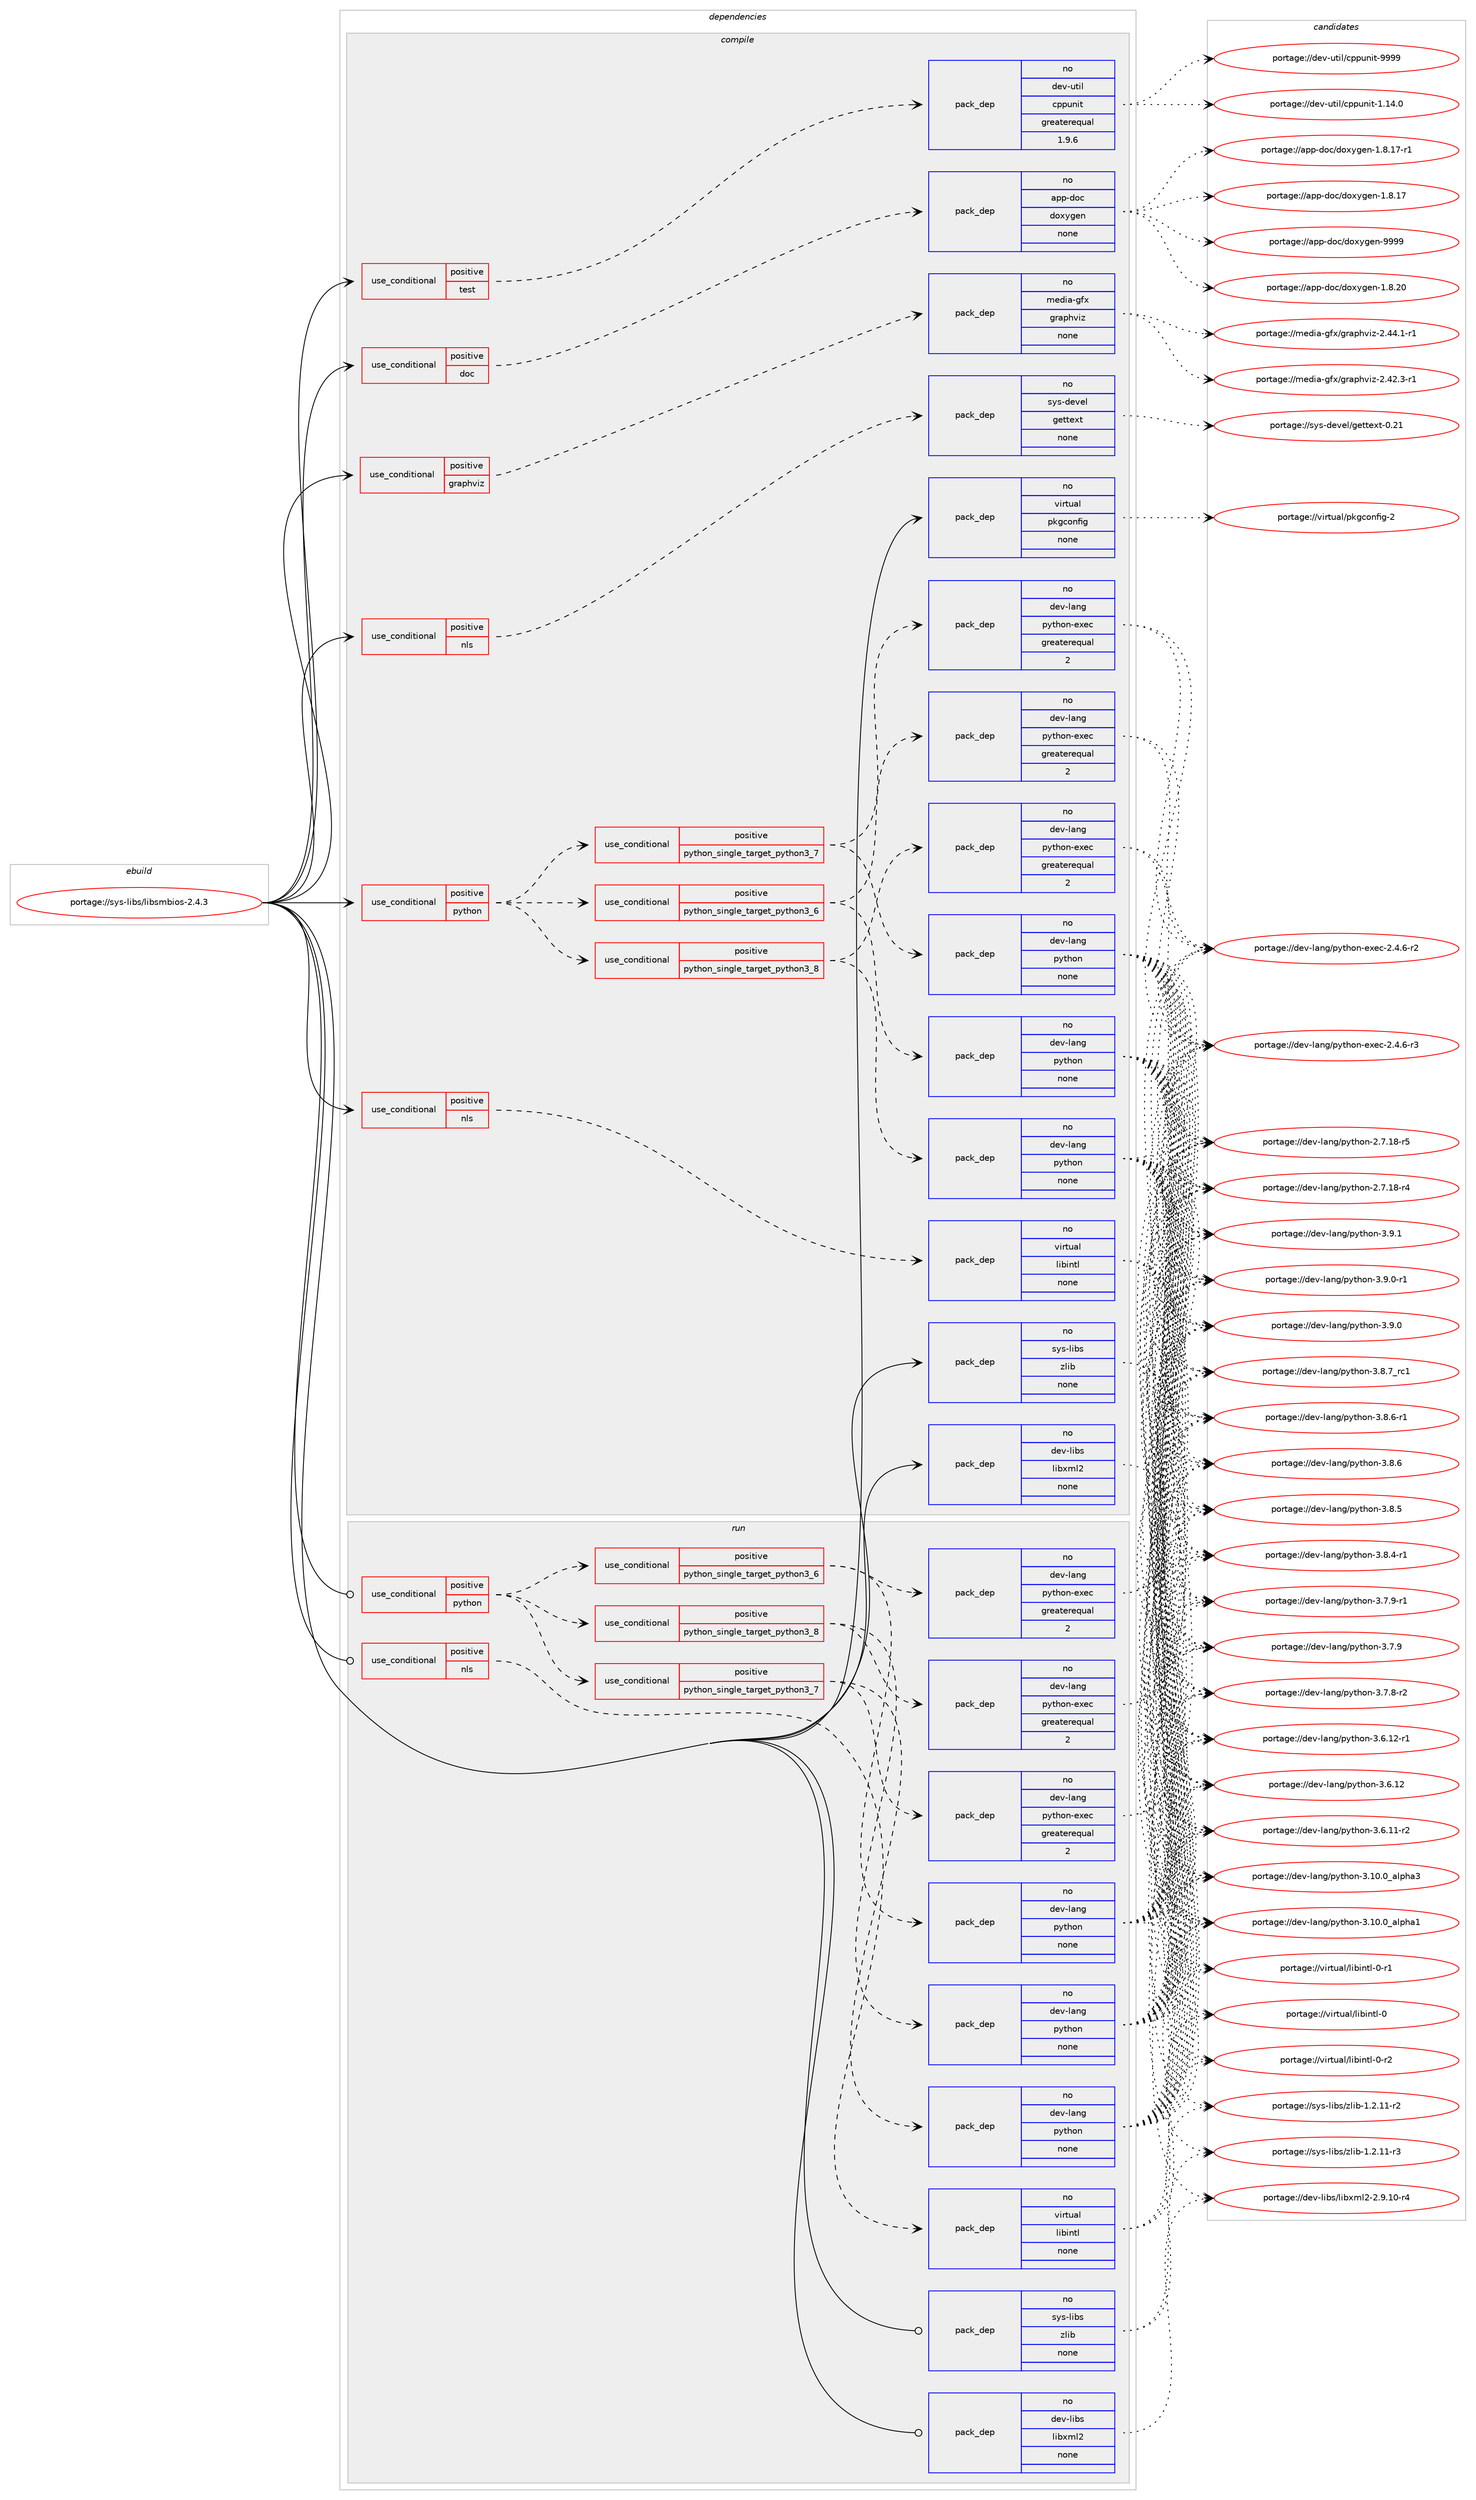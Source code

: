 digraph prolog {

# *************
# Graph options
# *************

newrank=true;
concentrate=true;
compound=true;
graph [rankdir=LR,fontname=Helvetica,fontsize=10,ranksep=1.5];#, ranksep=2.5, nodesep=0.2];
edge  [arrowhead=vee];
node  [fontname=Helvetica,fontsize=10];

# **********
# The ebuild
# **********

subgraph cluster_leftcol {
color=gray;
rank=same;
label=<<i>ebuild</i>>;
id [label="portage://sys-libs/libsmbios-2.4.3", color=red, width=4, href="../sys-libs/libsmbios-2.4.3.svg"];
}

# ****************
# The dependencies
# ****************

subgraph cluster_midcol {
color=gray;
label=<<i>dependencies</i>>;
subgraph cluster_compile {
fillcolor="#eeeeee";
style=filled;
label=<<i>compile</i>>;
subgraph cond820 {
dependency3666 [label=<<TABLE BORDER="0" CELLBORDER="1" CELLSPACING="0" CELLPADDING="4"><TR><TD ROWSPAN="3" CELLPADDING="10">use_conditional</TD></TR><TR><TD>positive</TD></TR><TR><TD>doc</TD></TR></TABLE>>, shape=none, color=red];
subgraph pack2790 {
dependency3667 [label=<<TABLE BORDER="0" CELLBORDER="1" CELLSPACING="0" CELLPADDING="4" WIDTH="220"><TR><TD ROWSPAN="6" CELLPADDING="30">pack_dep</TD></TR><TR><TD WIDTH="110">no</TD></TR><TR><TD>app-doc</TD></TR><TR><TD>doxygen</TD></TR><TR><TD>none</TD></TR><TR><TD></TD></TR></TABLE>>, shape=none, color=blue];
}
dependency3666:e -> dependency3667:w [weight=20,style="dashed",arrowhead="vee"];
}
id:e -> dependency3666:w [weight=20,style="solid",arrowhead="vee"];
subgraph cond821 {
dependency3668 [label=<<TABLE BORDER="0" CELLBORDER="1" CELLSPACING="0" CELLPADDING="4"><TR><TD ROWSPAN="3" CELLPADDING="10">use_conditional</TD></TR><TR><TD>positive</TD></TR><TR><TD>graphviz</TD></TR></TABLE>>, shape=none, color=red];
subgraph pack2791 {
dependency3669 [label=<<TABLE BORDER="0" CELLBORDER="1" CELLSPACING="0" CELLPADDING="4" WIDTH="220"><TR><TD ROWSPAN="6" CELLPADDING="30">pack_dep</TD></TR><TR><TD WIDTH="110">no</TD></TR><TR><TD>media-gfx</TD></TR><TR><TD>graphviz</TD></TR><TR><TD>none</TD></TR><TR><TD></TD></TR></TABLE>>, shape=none, color=blue];
}
dependency3668:e -> dependency3669:w [weight=20,style="dashed",arrowhead="vee"];
}
id:e -> dependency3668:w [weight=20,style="solid",arrowhead="vee"];
subgraph cond822 {
dependency3670 [label=<<TABLE BORDER="0" CELLBORDER="1" CELLSPACING="0" CELLPADDING="4"><TR><TD ROWSPAN="3" CELLPADDING="10">use_conditional</TD></TR><TR><TD>positive</TD></TR><TR><TD>nls</TD></TR></TABLE>>, shape=none, color=red];
subgraph pack2792 {
dependency3671 [label=<<TABLE BORDER="0" CELLBORDER="1" CELLSPACING="0" CELLPADDING="4" WIDTH="220"><TR><TD ROWSPAN="6" CELLPADDING="30">pack_dep</TD></TR><TR><TD WIDTH="110">no</TD></TR><TR><TD>sys-devel</TD></TR><TR><TD>gettext</TD></TR><TR><TD>none</TD></TR><TR><TD></TD></TR></TABLE>>, shape=none, color=blue];
}
dependency3670:e -> dependency3671:w [weight=20,style="dashed",arrowhead="vee"];
}
id:e -> dependency3670:w [weight=20,style="solid",arrowhead="vee"];
subgraph cond823 {
dependency3672 [label=<<TABLE BORDER="0" CELLBORDER="1" CELLSPACING="0" CELLPADDING="4"><TR><TD ROWSPAN="3" CELLPADDING="10">use_conditional</TD></TR><TR><TD>positive</TD></TR><TR><TD>nls</TD></TR></TABLE>>, shape=none, color=red];
subgraph pack2793 {
dependency3673 [label=<<TABLE BORDER="0" CELLBORDER="1" CELLSPACING="0" CELLPADDING="4" WIDTH="220"><TR><TD ROWSPAN="6" CELLPADDING="30">pack_dep</TD></TR><TR><TD WIDTH="110">no</TD></TR><TR><TD>virtual</TD></TR><TR><TD>libintl</TD></TR><TR><TD>none</TD></TR><TR><TD></TD></TR></TABLE>>, shape=none, color=blue];
}
dependency3672:e -> dependency3673:w [weight=20,style="dashed",arrowhead="vee"];
}
id:e -> dependency3672:w [weight=20,style="solid",arrowhead="vee"];
subgraph cond824 {
dependency3674 [label=<<TABLE BORDER="0" CELLBORDER="1" CELLSPACING="0" CELLPADDING="4"><TR><TD ROWSPAN="3" CELLPADDING="10">use_conditional</TD></TR><TR><TD>positive</TD></TR><TR><TD>python</TD></TR></TABLE>>, shape=none, color=red];
subgraph cond825 {
dependency3675 [label=<<TABLE BORDER="0" CELLBORDER="1" CELLSPACING="0" CELLPADDING="4"><TR><TD ROWSPAN="3" CELLPADDING="10">use_conditional</TD></TR><TR><TD>positive</TD></TR><TR><TD>python_single_target_python3_6</TD></TR></TABLE>>, shape=none, color=red];
subgraph pack2794 {
dependency3676 [label=<<TABLE BORDER="0" CELLBORDER="1" CELLSPACING="0" CELLPADDING="4" WIDTH="220"><TR><TD ROWSPAN="6" CELLPADDING="30">pack_dep</TD></TR><TR><TD WIDTH="110">no</TD></TR><TR><TD>dev-lang</TD></TR><TR><TD>python</TD></TR><TR><TD>none</TD></TR><TR><TD></TD></TR></TABLE>>, shape=none, color=blue];
}
dependency3675:e -> dependency3676:w [weight=20,style="dashed",arrowhead="vee"];
subgraph pack2795 {
dependency3677 [label=<<TABLE BORDER="0" CELLBORDER="1" CELLSPACING="0" CELLPADDING="4" WIDTH="220"><TR><TD ROWSPAN="6" CELLPADDING="30">pack_dep</TD></TR><TR><TD WIDTH="110">no</TD></TR><TR><TD>dev-lang</TD></TR><TR><TD>python-exec</TD></TR><TR><TD>greaterequal</TD></TR><TR><TD>2</TD></TR></TABLE>>, shape=none, color=blue];
}
dependency3675:e -> dependency3677:w [weight=20,style="dashed",arrowhead="vee"];
}
dependency3674:e -> dependency3675:w [weight=20,style="dashed",arrowhead="vee"];
subgraph cond826 {
dependency3678 [label=<<TABLE BORDER="0" CELLBORDER="1" CELLSPACING="0" CELLPADDING="4"><TR><TD ROWSPAN="3" CELLPADDING="10">use_conditional</TD></TR><TR><TD>positive</TD></TR><TR><TD>python_single_target_python3_7</TD></TR></TABLE>>, shape=none, color=red];
subgraph pack2796 {
dependency3679 [label=<<TABLE BORDER="0" CELLBORDER="1" CELLSPACING="0" CELLPADDING="4" WIDTH="220"><TR><TD ROWSPAN="6" CELLPADDING="30">pack_dep</TD></TR><TR><TD WIDTH="110">no</TD></TR><TR><TD>dev-lang</TD></TR><TR><TD>python</TD></TR><TR><TD>none</TD></TR><TR><TD></TD></TR></TABLE>>, shape=none, color=blue];
}
dependency3678:e -> dependency3679:w [weight=20,style="dashed",arrowhead="vee"];
subgraph pack2797 {
dependency3680 [label=<<TABLE BORDER="0" CELLBORDER="1" CELLSPACING="0" CELLPADDING="4" WIDTH="220"><TR><TD ROWSPAN="6" CELLPADDING="30">pack_dep</TD></TR><TR><TD WIDTH="110">no</TD></TR><TR><TD>dev-lang</TD></TR><TR><TD>python-exec</TD></TR><TR><TD>greaterequal</TD></TR><TR><TD>2</TD></TR></TABLE>>, shape=none, color=blue];
}
dependency3678:e -> dependency3680:w [weight=20,style="dashed",arrowhead="vee"];
}
dependency3674:e -> dependency3678:w [weight=20,style="dashed",arrowhead="vee"];
subgraph cond827 {
dependency3681 [label=<<TABLE BORDER="0" CELLBORDER="1" CELLSPACING="0" CELLPADDING="4"><TR><TD ROWSPAN="3" CELLPADDING="10">use_conditional</TD></TR><TR><TD>positive</TD></TR><TR><TD>python_single_target_python3_8</TD></TR></TABLE>>, shape=none, color=red];
subgraph pack2798 {
dependency3682 [label=<<TABLE BORDER="0" CELLBORDER="1" CELLSPACING="0" CELLPADDING="4" WIDTH="220"><TR><TD ROWSPAN="6" CELLPADDING="30">pack_dep</TD></TR><TR><TD WIDTH="110">no</TD></TR><TR><TD>dev-lang</TD></TR><TR><TD>python</TD></TR><TR><TD>none</TD></TR><TR><TD></TD></TR></TABLE>>, shape=none, color=blue];
}
dependency3681:e -> dependency3682:w [weight=20,style="dashed",arrowhead="vee"];
subgraph pack2799 {
dependency3683 [label=<<TABLE BORDER="0" CELLBORDER="1" CELLSPACING="0" CELLPADDING="4" WIDTH="220"><TR><TD ROWSPAN="6" CELLPADDING="30">pack_dep</TD></TR><TR><TD WIDTH="110">no</TD></TR><TR><TD>dev-lang</TD></TR><TR><TD>python-exec</TD></TR><TR><TD>greaterequal</TD></TR><TR><TD>2</TD></TR></TABLE>>, shape=none, color=blue];
}
dependency3681:e -> dependency3683:w [weight=20,style="dashed",arrowhead="vee"];
}
dependency3674:e -> dependency3681:w [weight=20,style="dashed",arrowhead="vee"];
}
id:e -> dependency3674:w [weight=20,style="solid",arrowhead="vee"];
subgraph cond828 {
dependency3684 [label=<<TABLE BORDER="0" CELLBORDER="1" CELLSPACING="0" CELLPADDING="4"><TR><TD ROWSPAN="3" CELLPADDING="10">use_conditional</TD></TR><TR><TD>positive</TD></TR><TR><TD>test</TD></TR></TABLE>>, shape=none, color=red];
subgraph pack2800 {
dependency3685 [label=<<TABLE BORDER="0" CELLBORDER="1" CELLSPACING="0" CELLPADDING="4" WIDTH="220"><TR><TD ROWSPAN="6" CELLPADDING="30">pack_dep</TD></TR><TR><TD WIDTH="110">no</TD></TR><TR><TD>dev-util</TD></TR><TR><TD>cppunit</TD></TR><TR><TD>greaterequal</TD></TR><TR><TD>1.9.6</TD></TR></TABLE>>, shape=none, color=blue];
}
dependency3684:e -> dependency3685:w [weight=20,style="dashed",arrowhead="vee"];
}
id:e -> dependency3684:w [weight=20,style="solid",arrowhead="vee"];
subgraph pack2801 {
dependency3686 [label=<<TABLE BORDER="0" CELLBORDER="1" CELLSPACING="0" CELLPADDING="4" WIDTH="220"><TR><TD ROWSPAN="6" CELLPADDING="30">pack_dep</TD></TR><TR><TD WIDTH="110">no</TD></TR><TR><TD>dev-libs</TD></TR><TR><TD>libxml2</TD></TR><TR><TD>none</TD></TR><TR><TD></TD></TR></TABLE>>, shape=none, color=blue];
}
id:e -> dependency3686:w [weight=20,style="solid",arrowhead="vee"];
subgraph pack2802 {
dependency3687 [label=<<TABLE BORDER="0" CELLBORDER="1" CELLSPACING="0" CELLPADDING="4" WIDTH="220"><TR><TD ROWSPAN="6" CELLPADDING="30">pack_dep</TD></TR><TR><TD WIDTH="110">no</TD></TR><TR><TD>sys-libs</TD></TR><TR><TD>zlib</TD></TR><TR><TD>none</TD></TR><TR><TD></TD></TR></TABLE>>, shape=none, color=blue];
}
id:e -> dependency3687:w [weight=20,style="solid",arrowhead="vee"];
subgraph pack2803 {
dependency3688 [label=<<TABLE BORDER="0" CELLBORDER="1" CELLSPACING="0" CELLPADDING="4" WIDTH="220"><TR><TD ROWSPAN="6" CELLPADDING="30">pack_dep</TD></TR><TR><TD WIDTH="110">no</TD></TR><TR><TD>virtual</TD></TR><TR><TD>pkgconfig</TD></TR><TR><TD>none</TD></TR><TR><TD></TD></TR></TABLE>>, shape=none, color=blue];
}
id:e -> dependency3688:w [weight=20,style="solid",arrowhead="vee"];
}
subgraph cluster_compileandrun {
fillcolor="#eeeeee";
style=filled;
label=<<i>compile and run</i>>;
}
subgraph cluster_run {
fillcolor="#eeeeee";
style=filled;
label=<<i>run</i>>;
subgraph cond829 {
dependency3689 [label=<<TABLE BORDER="0" CELLBORDER="1" CELLSPACING="0" CELLPADDING="4"><TR><TD ROWSPAN="3" CELLPADDING="10">use_conditional</TD></TR><TR><TD>positive</TD></TR><TR><TD>nls</TD></TR></TABLE>>, shape=none, color=red];
subgraph pack2804 {
dependency3690 [label=<<TABLE BORDER="0" CELLBORDER="1" CELLSPACING="0" CELLPADDING="4" WIDTH="220"><TR><TD ROWSPAN="6" CELLPADDING="30">pack_dep</TD></TR><TR><TD WIDTH="110">no</TD></TR><TR><TD>virtual</TD></TR><TR><TD>libintl</TD></TR><TR><TD>none</TD></TR><TR><TD></TD></TR></TABLE>>, shape=none, color=blue];
}
dependency3689:e -> dependency3690:w [weight=20,style="dashed",arrowhead="vee"];
}
id:e -> dependency3689:w [weight=20,style="solid",arrowhead="odot"];
subgraph cond830 {
dependency3691 [label=<<TABLE BORDER="0" CELLBORDER="1" CELLSPACING="0" CELLPADDING="4"><TR><TD ROWSPAN="3" CELLPADDING="10">use_conditional</TD></TR><TR><TD>positive</TD></TR><TR><TD>python</TD></TR></TABLE>>, shape=none, color=red];
subgraph cond831 {
dependency3692 [label=<<TABLE BORDER="0" CELLBORDER="1" CELLSPACING="0" CELLPADDING="4"><TR><TD ROWSPAN="3" CELLPADDING="10">use_conditional</TD></TR><TR><TD>positive</TD></TR><TR><TD>python_single_target_python3_6</TD></TR></TABLE>>, shape=none, color=red];
subgraph pack2805 {
dependency3693 [label=<<TABLE BORDER="0" CELLBORDER="1" CELLSPACING="0" CELLPADDING="4" WIDTH="220"><TR><TD ROWSPAN="6" CELLPADDING="30">pack_dep</TD></TR><TR><TD WIDTH="110">no</TD></TR><TR><TD>dev-lang</TD></TR><TR><TD>python</TD></TR><TR><TD>none</TD></TR><TR><TD></TD></TR></TABLE>>, shape=none, color=blue];
}
dependency3692:e -> dependency3693:w [weight=20,style="dashed",arrowhead="vee"];
subgraph pack2806 {
dependency3694 [label=<<TABLE BORDER="0" CELLBORDER="1" CELLSPACING="0" CELLPADDING="4" WIDTH="220"><TR><TD ROWSPAN="6" CELLPADDING="30">pack_dep</TD></TR><TR><TD WIDTH="110">no</TD></TR><TR><TD>dev-lang</TD></TR><TR><TD>python-exec</TD></TR><TR><TD>greaterequal</TD></TR><TR><TD>2</TD></TR></TABLE>>, shape=none, color=blue];
}
dependency3692:e -> dependency3694:w [weight=20,style="dashed",arrowhead="vee"];
}
dependency3691:e -> dependency3692:w [weight=20,style="dashed",arrowhead="vee"];
subgraph cond832 {
dependency3695 [label=<<TABLE BORDER="0" CELLBORDER="1" CELLSPACING="0" CELLPADDING="4"><TR><TD ROWSPAN="3" CELLPADDING="10">use_conditional</TD></TR><TR><TD>positive</TD></TR><TR><TD>python_single_target_python3_7</TD></TR></TABLE>>, shape=none, color=red];
subgraph pack2807 {
dependency3696 [label=<<TABLE BORDER="0" CELLBORDER="1" CELLSPACING="0" CELLPADDING="4" WIDTH="220"><TR><TD ROWSPAN="6" CELLPADDING="30">pack_dep</TD></TR><TR><TD WIDTH="110">no</TD></TR><TR><TD>dev-lang</TD></TR><TR><TD>python</TD></TR><TR><TD>none</TD></TR><TR><TD></TD></TR></TABLE>>, shape=none, color=blue];
}
dependency3695:e -> dependency3696:w [weight=20,style="dashed",arrowhead="vee"];
subgraph pack2808 {
dependency3697 [label=<<TABLE BORDER="0" CELLBORDER="1" CELLSPACING="0" CELLPADDING="4" WIDTH="220"><TR><TD ROWSPAN="6" CELLPADDING="30">pack_dep</TD></TR><TR><TD WIDTH="110">no</TD></TR><TR><TD>dev-lang</TD></TR><TR><TD>python-exec</TD></TR><TR><TD>greaterequal</TD></TR><TR><TD>2</TD></TR></TABLE>>, shape=none, color=blue];
}
dependency3695:e -> dependency3697:w [weight=20,style="dashed",arrowhead="vee"];
}
dependency3691:e -> dependency3695:w [weight=20,style="dashed",arrowhead="vee"];
subgraph cond833 {
dependency3698 [label=<<TABLE BORDER="0" CELLBORDER="1" CELLSPACING="0" CELLPADDING="4"><TR><TD ROWSPAN="3" CELLPADDING="10">use_conditional</TD></TR><TR><TD>positive</TD></TR><TR><TD>python_single_target_python3_8</TD></TR></TABLE>>, shape=none, color=red];
subgraph pack2809 {
dependency3699 [label=<<TABLE BORDER="0" CELLBORDER="1" CELLSPACING="0" CELLPADDING="4" WIDTH="220"><TR><TD ROWSPAN="6" CELLPADDING="30">pack_dep</TD></TR><TR><TD WIDTH="110">no</TD></TR><TR><TD>dev-lang</TD></TR><TR><TD>python</TD></TR><TR><TD>none</TD></TR><TR><TD></TD></TR></TABLE>>, shape=none, color=blue];
}
dependency3698:e -> dependency3699:w [weight=20,style="dashed",arrowhead="vee"];
subgraph pack2810 {
dependency3700 [label=<<TABLE BORDER="0" CELLBORDER="1" CELLSPACING="0" CELLPADDING="4" WIDTH="220"><TR><TD ROWSPAN="6" CELLPADDING="30">pack_dep</TD></TR><TR><TD WIDTH="110">no</TD></TR><TR><TD>dev-lang</TD></TR><TR><TD>python-exec</TD></TR><TR><TD>greaterequal</TD></TR><TR><TD>2</TD></TR></TABLE>>, shape=none, color=blue];
}
dependency3698:e -> dependency3700:w [weight=20,style="dashed",arrowhead="vee"];
}
dependency3691:e -> dependency3698:w [weight=20,style="dashed",arrowhead="vee"];
}
id:e -> dependency3691:w [weight=20,style="solid",arrowhead="odot"];
subgraph pack2811 {
dependency3701 [label=<<TABLE BORDER="0" CELLBORDER="1" CELLSPACING="0" CELLPADDING="4" WIDTH="220"><TR><TD ROWSPAN="6" CELLPADDING="30">pack_dep</TD></TR><TR><TD WIDTH="110">no</TD></TR><TR><TD>dev-libs</TD></TR><TR><TD>libxml2</TD></TR><TR><TD>none</TD></TR><TR><TD></TD></TR></TABLE>>, shape=none, color=blue];
}
id:e -> dependency3701:w [weight=20,style="solid",arrowhead="odot"];
subgraph pack2812 {
dependency3702 [label=<<TABLE BORDER="0" CELLBORDER="1" CELLSPACING="0" CELLPADDING="4" WIDTH="220"><TR><TD ROWSPAN="6" CELLPADDING="30">pack_dep</TD></TR><TR><TD WIDTH="110">no</TD></TR><TR><TD>sys-libs</TD></TR><TR><TD>zlib</TD></TR><TR><TD>none</TD></TR><TR><TD></TD></TR></TABLE>>, shape=none, color=blue];
}
id:e -> dependency3702:w [weight=20,style="solid",arrowhead="odot"];
}
}

# **************
# The candidates
# **************

subgraph cluster_choices {
rank=same;
color=gray;
label=<<i>candidates</i>>;

subgraph choice2790 {
color=black;
nodesep=1;
choice971121124510011199471001111201211031011104557575757 [label="portage://app-doc/doxygen-9999", color=red, width=4,href="../app-doc/doxygen-9999.svg"];
choice9711211245100111994710011112012110310111045494656465048 [label="portage://app-doc/doxygen-1.8.20", color=red, width=4,href="../app-doc/doxygen-1.8.20.svg"];
choice97112112451001119947100111120121103101110454946564649554511449 [label="portage://app-doc/doxygen-1.8.17-r1", color=red, width=4,href="../app-doc/doxygen-1.8.17-r1.svg"];
choice9711211245100111994710011112012110310111045494656464955 [label="portage://app-doc/doxygen-1.8.17", color=red, width=4,href="../app-doc/doxygen-1.8.17.svg"];
dependency3667:e -> choice971121124510011199471001111201211031011104557575757:w [style=dotted,weight="100"];
dependency3667:e -> choice9711211245100111994710011112012110310111045494656465048:w [style=dotted,weight="100"];
dependency3667:e -> choice97112112451001119947100111120121103101110454946564649554511449:w [style=dotted,weight="100"];
dependency3667:e -> choice9711211245100111994710011112012110310111045494656464955:w [style=dotted,weight="100"];
}
subgraph choice2791 {
color=black;
nodesep=1;
choice10910110010597451031021204710311497112104118105122455046525246494511449 [label="portage://media-gfx/graphviz-2.44.1-r1", color=red, width=4,href="../media-gfx/graphviz-2.44.1-r1.svg"];
choice10910110010597451031021204710311497112104118105122455046525046514511449 [label="portage://media-gfx/graphviz-2.42.3-r1", color=red, width=4,href="../media-gfx/graphviz-2.42.3-r1.svg"];
dependency3669:e -> choice10910110010597451031021204710311497112104118105122455046525246494511449:w [style=dotted,weight="100"];
dependency3669:e -> choice10910110010597451031021204710311497112104118105122455046525046514511449:w [style=dotted,weight="100"];
}
subgraph choice2792 {
color=black;
nodesep=1;
choice11512111545100101118101108471031011161161011201164548465049 [label="portage://sys-devel/gettext-0.21", color=red, width=4,href="../sys-devel/gettext-0.21.svg"];
dependency3671:e -> choice11512111545100101118101108471031011161161011201164548465049:w [style=dotted,weight="100"];
}
subgraph choice2793 {
color=black;
nodesep=1;
choice11810511411611797108471081059810511011610845484511450 [label="portage://virtual/libintl-0-r2", color=red, width=4,href="../virtual/libintl-0-r2.svg"];
choice11810511411611797108471081059810511011610845484511449 [label="portage://virtual/libintl-0-r1", color=red, width=4,href="../virtual/libintl-0-r1.svg"];
choice1181051141161179710847108105981051101161084548 [label="portage://virtual/libintl-0", color=red, width=4,href="../virtual/libintl-0.svg"];
dependency3673:e -> choice11810511411611797108471081059810511011610845484511450:w [style=dotted,weight="100"];
dependency3673:e -> choice11810511411611797108471081059810511011610845484511449:w [style=dotted,weight="100"];
dependency3673:e -> choice1181051141161179710847108105981051101161084548:w [style=dotted,weight="100"];
}
subgraph choice2794 {
color=black;
nodesep=1;
choice100101118451089711010347112121116104111110455146574649 [label="portage://dev-lang/python-3.9.1", color=red, width=4,href="../dev-lang/python-3.9.1.svg"];
choice1001011184510897110103471121211161041111104551465746484511449 [label="portage://dev-lang/python-3.9.0-r1", color=red, width=4,href="../dev-lang/python-3.9.0-r1.svg"];
choice100101118451089711010347112121116104111110455146574648 [label="portage://dev-lang/python-3.9.0", color=red, width=4,href="../dev-lang/python-3.9.0.svg"];
choice100101118451089711010347112121116104111110455146564655951149949 [label="portage://dev-lang/python-3.8.7_rc1", color=red, width=4,href="../dev-lang/python-3.8.7_rc1.svg"];
choice1001011184510897110103471121211161041111104551465646544511449 [label="portage://dev-lang/python-3.8.6-r1", color=red, width=4,href="../dev-lang/python-3.8.6-r1.svg"];
choice100101118451089711010347112121116104111110455146564654 [label="portage://dev-lang/python-3.8.6", color=red, width=4,href="../dev-lang/python-3.8.6.svg"];
choice100101118451089711010347112121116104111110455146564653 [label="portage://dev-lang/python-3.8.5", color=red, width=4,href="../dev-lang/python-3.8.5.svg"];
choice1001011184510897110103471121211161041111104551465646524511449 [label="portage://dev-lang/python-3.8.4-r1", color=red, width=4,href="../dev-lang/python-3.8.4-r1.svg"];
choice1001011184510897110103471121211161041111104551465546574511449 [label="portage://dev-lang/python-3.7.9-r1", color=red, width=4,href="../dev-lang/python-3.7.9-r1.svg"];
choice100101118451089711010347112121116104111110455146554657 [label="portage://dev-lang/python-3.7.9", color=red, width=4,href="../dev-lang/python-3.7.9.svg"];
choice1001011184510897110103471121211161041111104551465546564511450 [label="portage://dev-lang/python-3.7.8-r2", color=red, width=4,href="../dev-lang/python-3.7.8-r2.svg"];
choice100101118451089711010347112121116104111110455146544649504511449 [label="portage://dev-lang/python-3.6.12-r1", color=red, width=4,href="../dev-lang/python-3.6.12-r1.svg"];
choice10010111845108971101034711212111610411111045514654464950 [label="portage://dev-lang/python-3.6.12", color=red, width=4,href="../dev-lang/python-3.6.12.svg"];
choice100101118451089711010347112121116104111110455146544649494511450 [label="portage://dev-lang/python-3.6.11-r2", color=red, width=4,href="../dev-lang/python-3.6.11-r2.svg"];
choice1001011184510897110103471121211161041111104551464948464895971081121049751 [label="portage://dev-lang/python-3.10.0_alpha3", color=red, width=4,href="../dev-lang/python-3.10.0_alpha3.svg"];
choice1001011184510897110103471121211161041111104551464948464895971081121049749 [label="portage://dev-lang/python-3.10.0_alpha1", color=red, width=4,href="../dev-lang/python-3.10.0_alpha1.svg"];
choice100101118451089711010347112121116104111110455046554649564511453 [label="portage://dev-lang/python-2.7.18-r5", color=red, width=4,href="../dev-lang/python-2.7.18-r5.svg"];
choice100101118451089711010347112121116104111110455046554649564511452 [label="portage://dev-lang/python-2.7.18-r4", color=red, width=4,href="../dev-lang/python-2.7.18-r4.svg"];
dependency3676:e -> choice100101118451089711010347112121116104111110455146574649:w [style=dotted,weight="100"];
dependency3676:e -> choice1001011184510897110103471121211161041111104551465746484511449:w [style=dotted,weight="100"];
dependency3676:e -> choice100101118451089711010347112121116104111110455146574648:w [style=dotted,weight="100"];
dependency3676:e -> choice100101118451089711010347112121116104111110455146564655951149949:w [style=dotted,weight="100"];
dependency3676:e -> choice1001011184510897110103471121211161041111104551465646544511449:w [style=dotted,weight="100"];
dependency3676:e -> choice100101118451089711010347112121116104111110455146564654:w [style=dotted,weight="100"];
dependency3676:e -> choice100101118451089711010347112121116104111110455146564653:w [style=dotted,weight="100"];
dependency3676:e -> choice1001011184510897110103471121211161041111104551465646524511449:w [style=dotted,weight="100"];
dependency3676:e -> choice1001011184510897110103471121211161041111104551465546574511449:w [style=dotted,weight="100"];
dependency3676:e -> choice100101118451089711010347112121116104111110455146554657:w [style=dotted,weight="100"];
dependency3676:e -> choice1001011184510897110103471121211161041111104551465546564511450:w [style=dotted,weight="100"];
dependency3676:e -> choice100101118451089711010347112121116104111110455146544649504511449:w [style=dotted,weight="100"];
dependency3676:e -> choice10010111845108971101034711212111610411111045514654464950:w [style=dotted,weight="100"];
dependency3676:e -> choice100101118451089711010347112121116104111110455146544649494511450:w [style=dotted,weight="100"];
dependency3676:e -> choice1001011184510897110103471121211161041111104551464948464895971081121049751:w [style=dotted,weight="100"];
dependency3676:e -> choice1001011184510897110103471121211161041111104551464948464895971081121049749:w [style=dotted,weight="100"];
dependency3676:e -> choice100101118451089711010347112121116104111110455046554649564511453:w [style=dotted,weight="100"];
dependency3676:e -> choice100101118451089711010347112121116104111110455046554649564511452:w [style=dotted,weight="100"];
}
subgraph choice2795 {
color=black;
nodesep=1;
choice10010111845108971101034711212111610411111045101120101994550465246544511451 [label="portage://dev-lang/python-exec-2.4.6-r3", color=red, width=4,href="../dev-lang/python-exec-2.4.6-r3.svg"];
choice10010111845108971101034711212111610411111045101120101994550465246544511450 [label="portage://dev-lang/python-exec-2.4.6-r2", color=red, width=4,href="../dev-lang/python-exec-2.4.6-r2.svg"];
dependency3677:e -> choice10010111845108971101034711212111610411111045101120101994550465246544511451:w [style=dotted,weight="100"];
dependency3677:e -> choice10010111845108971101034711212111610411111045101120101994550465246544511450:w [style=dotted,weight="100"];
}
subgraph choice2796 {
color=black;
nodesep=1;
choice100101118451089711010347112121116104111110455146574649 [label="portage://dev-lang/python-3.9.1", color=red, width=4,href="../dev-lang/python-3.9.1.svg"];
choice1001011184510897110103471121211161041111104551465746484511449 [label="portage://dev-lang/python-3.9.0-r1", color=red, width=4,href="../dev-lang/python-3.9.0-r1.svg"];
choice100101118451089711010347112121116104111110455146574648 [label="portage://dev-lang/python-3.9.0", color=red, width=4,href="../dev-lang/python-3.9.0.svg"];
choice100101118451089711010347112121116104111110455146564655951149949 [label="portage://dev-lang/python-3.8.7_rc1", color=red, width=4,href="../dev-lang/python-3.8.7_rc1.svg"];
choice1001011184510897110103471121211161041111104551465646544511449 [label="portage://dev-lang/python-3.8.6-r1", color=red, width=4,href="../dev-lang/python-3.8.6-r1.svg"];
choice100101118451089711010347112121116104111110455146564654 [label="portage://dev-lang/python-3.8.6", color=red, width=4,href="../dev-lang/python-3.8.6.svg"];
choice100101118451089711010347112121116104111110455146564653 [label="portage://dev-lang/python-3.8.5", color=red, width=4,href="../dev-lang/python-3.8.5.svg"];
choice1001011184510897110103471121211161041111104551465646524511449 [label="portage://dev-lang/python-3.8.4-r1", color=red, width=4,href="../dev-lang/python-3.8.4-r1.svg"];
choice1001011184510897110103471121211161041111104551465546574511449 [label="portage://dev-lang/python-3.7.9-r1", color=red, width=4,href="../dev-lang/python-3.7.9-r1.svg"];
choice100101118451089711010347112121116104111110455146554657 [label="portage://dev-lang/python-3.7.9", color=red, width=4,href="../dev-lang/python-3.7.9.svg"];
choice1001011184510897110103471121211161041111104551465546564511450 [label="portage://dev-lang/python-3.7.8-r2", color=red, width=4,href="../dev-lang/python-3.7.8-r2.svg"];
choice100101118451089711010347112121116104111110455146544649504511449 [label="portage://dev-lang/python-3.6.12-r1", color=red, width=4,href="../dev-lang/python-3.6.12-r1.svg"];
choice10010111845108971101034711212111610411111045514654464950 [label="portage://dev-lang/python-3.6.12", color=red, width=4,href="../dev-lang/python-3.6.12.svg"];
choice100101118451089711010347112121116104111110455146544649494511450 [label="portage://dev-lang/python-3.6.11-r2", color=red, width=4,href="../dev-lang/python-3.6.11-r2.svg"];
choice1001011184510897110103471121211161041111104551464948464895971081121049751 [label="portage://dev-lang/python-3.10.0_alpha3", color=red, width=4,href="../dev-lang/python-3.10.0_alpha3.svg"];
choice1001011184510897110103471121211161041111104551464948464895971081121049749 [label="portage://dev-lang/python-3.10.0_alpha1", color=red, width=4,href="../dev-lang/python-3.10.0_alpha1.svg"];
choice100101118451089711010347112121116104111110455046554649564511453 [label="portage://dev-lang/python-2.7.18-r5", color=red, width=4,href="../dev-lang/python-2.7.18-r5.svg"];
choice100101118451089711010347112121116104111110455046554649564511452 [label="portage://dev-lang/python-2.7.18-r4", color=red, width=4,href="../dev-lang/python-2.7.18-r4.svg"];
dependency3679:e -> choice100101118451089711010347112121116104111110455146574649:w [style=dotted,weight="100"];
dependency3679:e -> choice1001011184510897110103471121211161041111104551465746484511449:w [style=dotted,weight="100"];
dependency3679:e -> choice100101118451089711010347112121116104111110455146574648:w [style=dotted,weight="100"];
dependency3679:e -> choice100101118451089711010347112121116104111110455146564655951149949:w [style=dotted,weight="100"];
dependency3679:e -> choice1001011184510897110103471121211161041111104551465646544511449:w [style=dotted,weight="100"];
dependency3679:e -> choice100101118451089711010347112121116104111110455146564654:w [style=dotted,weight="100"];
dependency3679:e -> choice100101118451089711010347112121116104111110455146564653:w [style=dotted,weight="100"];
dependency3679:e -> choice1001011184510897110103471121211161041111104551465646524511449:w [style=dotted,weight="100"];
dependency3679:e -> choice1001011184510897110103471121211161041111104551465546574511449:w [style=dotted,weight="100"];
dependency3679:e -> choice100101118451089711010347112121116104111110455146554657:w [style=dotted,weight="100"];
dependency3679:e -> choice1001011184510897110103471121211161041111104551465546564511450:w [style=dotted,weight="100"];
dependency3679:e -> choice100101118451089711010347112121116104111110455146544649504511449:w [style=dotted,weight="100"];
dependency3679:e -> choice10010111845108971101034711212111610411111045514654464950:w [style=dotted,weight="100"];
dependency3679:e -> choice100101118451089711010347112121116104111110455146544649494511450:w [style=dotted,weight="100"];
dependency3679:e -> choice1001011184510897110103471121211161041111104551464948464895971081121049751:w [style=dotted,weight="100"];
dependency3679:e -> choice1001011184510897110103471121211161041111104551464948464895971081121049749:w [style=dotted,weight="100"];
dependency3679:e -> choice100101118451089711010347112121116104111110455046554649564511453:w [style=dotted,weight="100"];
dependency3679:e -> choice100101118451089711010347112121116104111110455046554649564511452:w [style=dotted,weight="100"];
}
subgraph choice2797 {
color=black;
nodesep=1;
choice10010111845108971101034711212111610411111045101120101994550465246544511451 [label="portage://dev-lang/python-exec-2.4.6-r3", color=red, width=4,href="../dev-lang/python-exec-2.4.6-r3.svg"];
choice10010111845108971101034711212111610411111045101120101994550465246544511450 [label="portage://dev-lang/python-exec-2.4.6-r2", color=red, width=4,href="../dev-lang/python-exec-2.4.6-r2.svg"];
dependency3680:e -> choice10010111845108971101034711212111610411111045101120101994550465246544511451:w [style=dotted,weight="100"];
dependency3680:e -> choice10010111845108971101034711212111610411111045101120101994550465246544511450:w [style=dotted,weight="100"];
}
subgraph choice2798 {
color=black;
nodesep=1;
choice100101118451089711010347112121116104111110455146574649 [label="portage://dev-lang/python-3.9.1", color=red, width=4,href="../dev-lang/python-3.9.1.svg"];
choice1001011184510897110103471121211161041111104551465746484511449 [label="portage://dev-lang/python-3.9.0-r1", color=red, width=4,href="../dev-lang/python-3.9.0-r1.svg"];
choice100101118451089711010347112121116104111110455146574648 [label="portage://dev-lang/python-3.9.0", color=red, width=4,href="../dev-lang/python-3.9.0.svg"];
choice100101118451089711010347112121116104111110455146564655951149949 [label="portage://dev-lang/python-3.8.7_rc1", color=red, width=4,href="../dev-lang/python-3.8.7_rc1.svg"];
choice1001011184510897110103471121211161041111104551465646544511449 [label="portage://dev-lang/python-3.8.6-r1", color=red, width=4,href="../dev-lang/python-3.8.6-r1.svg"];
choice100101118451089711010347112121116104111110455146564654 [label="portage://dev-lang/python-3.8.6", color=red, width=4,href="../dev-lang/python-3.8.6.svg"];
choice100101118451089711010347112121116104111110455146564653 [label="portage://dev-lang/python-3.8.5", color=red, width=4,href="../dev-lang/python-3.8.5.svg"];
choice1001011184510897110103471121211161041111104551465646524511449 [label="portage://dev-lang/python-3.8.4-r1", color=red, width=4,href="../dev-lang/python-3.8.4-r1.svg"];
choice1001011184510897110103471121211161041111104551465546574511449 [label="portage://dev-lang/python-3.7.9-r1", color=red, width=4,href="../dev-lang/python-3.7.9-r1.svg"];
choice100101118451089711010347112121116104111110455146554657 [label="portage://dev-lang/python-3.7.9", color=red, width=4,href="../dev-lang/python-3.7.9.svg"];
choice1001011184510897110103471121211161041111104551465546564511450 [label="portage://dev-lang/python-3.7.8-r2", color=red, width=4,href="../dev-lang/python-3.7.8-r2.svg"];
choice100101118451089711010347112121116104111110455146544649504511449 [label="portage://dev-lang/python-3.6.12-r1", color=red, width=4,href="../dev-lang/python-3.6.12-r1.svg"];
choice10010111845108971101034711212111610411111045514654464950 [label="portage://dev-lang/python-3.6.12", color=red, width=4,href="../dev-lang/python-3.6.12.svg"];
choice100101118451089711010347112121116104111110455146544649494511450 [label="portage://dev-lang/python-3.6.11-r2", color=red, width=4,href="../dev-lang/python-3.6.11-r2.svg"];
choice1001011184510897110103471121211161041111104551464948464895971081121049751 [label="portage://dev-lang/python-3.10.0_alpha3", color=red, width=4,href="../dev-lang/python-3.10.0_alpha3.svg"];
choice1001011184510897110103471121211161041111104551464948464895971081121049749 [label="portage://dev-lang/python-3.10.0_alpha1", color=red, width=4,href="../dev-lang/python-3.10.0_alpha1.svg"];
choice100101118451089711010347112121116104111110455046554649564511453 [label="portage://dev-lang/python-2.7.18-r5", color=red, width=4,href="../dev-lang/python-2.7.18-r5.svg"];
choice100101118451089711010347112121116104111110455046554649564511452 [label="portage://dev-lang/python-2.7.18-r4", color=red, width=4,href="../dev-lang/python-2.7.18-r4.svg"];
dependency3682:e -> choice100101118451089711010347112121116104111110455146574649:w [style=dotted,weight="100"];
dependency3682:e -> choice1001011184510897110103471121211161041111104551465746484511449:w [style=dotted,weight="100"];
dependency3682:e -> choice100101118451089711010347112121116104111110455146574648:w [style=dotted,weight="100"];
dependency3682:e -> choice100101118451089711010347112121116104111110455146564655951149949:w [style=dotted,weight="100"];
dependency3682:e -> choice1001011184510897110103471121211161041111104551465646544511449:w [style=dotted,weight="100"];
dependency3682:e -> choice100101118451089711010347112121116104111110455146564654:w [style=dotted,weight="100"];
dependency3682:e -> choice100101118451089711010347112121116104111110455146564653:w [style=dotted,weight="100"];
dependency3682:e -> choice1001011184510897110103471121211161041111104551465646524511449:w [style=dotted,weight="100"];
dependency3682:e -> choice1001011184510897110103471121211161041111104551465546574511449:w [style=dotted,weight="100"];
dependency3682:e -> choice100101118451089711010347112121116104111110455146554657:w [style=dotted,weight="100"];
dependency3682:e -> choice1001011184510897110103471121211161041111104551465546564511450:w [style=dotted,weight="100"];
dependency3682:e -> choice100101118451089711010347112121116104111110455146544649504511449:w [style=dotted,weight="100"];
dependency3682:e -> choice10010111845108971101034711212111610411111045514654464950:w [style=dotted,weight="100"];
dependency3682:e -> choice100101118451089711010347112121116104111110455146544649494511450:w [style=dotted,weight="100"];
dependency3682:e -> choice1001011184510897110103471121211161041111104551464948464895971081121049751:w [style=dotted,weight="100"];
dependency3682:e -> choice1001011184510897110103471121211161041111104551464948464895971081121049749:w [style=dotted,weight="100"];
dependency3682:e -> choice100101118451089711010347112121116104111110455046554649564511453:w [style=dotted,weight="100"];
dependency3682:e -> choice100101118451089711010347112121116104111110455046554649564511452:w [style=dotted,weight="100"];
}
subgraph choice2799 {
color=black;
nodesep=1;
choice10010111845108971101034711212111610411111045101120101994550465246544511451 [label="portage://dev-lang/python-exec-2.4.6-r3", color=red, width=4,href="../dev-lang/python-exec-2.4.6-r3.svg"];
choice10010111845108971101034711212111610411111045101120101994550465246544511450 [label="portage://dev-lang/python-exec-2.4.6-r2", color=red, width=4,href="../dev-lang/python-exec-2.4.6-r2.svg"];
dependency3683:e -> choice10010111845108971101034711212111610411111045101120101994550465246544511451:w [style=dotted,weight="100"];
dependency3683:e -> choice10010111845108971101034711212111610411111045101120101994550465246544511450:w [style=dotted,weight="100"];
}
subgraph choice2800 {
color=black;
nodesep=1;
choice1001011184511711610510847991121121171101051164557575757 [label="portage://dev-util/cppunit-9999", color=red, width=4,href="../dev-util/cppunit-9999.svg"];
choice10010111845117116105108479911211211711010511645494649524648 [label="portage://dev-util/cppunit-1.14.0", color=red, width=4,href="../dev-util/cppunit-1.14.0.svg"];
dependency3685:e -> choice1001011184511711610510847991121121171101051164557575757:w [style=dotted,weight="100"];
dependency3685:e -> choice10010111845117116105108479911211211711010511645494649524648:w [style=dotted,weight="100"];
}
subgraph choice2801 {
color=black;
nodesep=1;
choice1001011184510810598115471081059812010910850455046574649484511452 [label="portage://dev-libs/libxml2-2.9.10-r4", color=red, width=4,href="../dev-libs/libxml2-2.9.10-r4.svg"];
dependency3686:e -> choice1001011184510810598115471081059812010910850455046574649484511452:w [style=dotted,weight="100"];
}
subgraph choice2802 {
color=black;
nodesep=1;
choice11512111545108105981154712210810598454946504649494511451 [label="portage://sys-libs/zlib-1.2.11-r3", color=red, width=4,href="../sys-libs/zlib-1.2.11-r3.svg"];
choice11512111545108105981154712210810598454946504649494511450 [label="portage://sys-libs/zlib-1.2.11-r2", color=red, width=4,href="../sys-libs/zlib-1.2.11-r2.svg"];
dependency3687:e -> choice11512111545108105981154712210810598454946504649494511451:w [style=dotted,weight="100"];
dependency3687:e -> choice11512111545108105981154712210810598454946504649494511450:w [style=dotted,weight="100"];
}
subgraph choice2803 {
color=black;
nodesep=1;
choice1181051141161179710847112107103991111101021051034550 [label="portage://virtual/pkgconfig-2", color=red, width=4,href="../virtual/pkgconfig-2.svg"];
dependency3688:e -> choice1181051141161179710847112107103991111101021051034550:w [style=dotted,weight="100"];
}
subgraph choice2804 {
color=black;
nodesep=1;
choice11810511411611797108471081059810511011610845484511450 [label="portage://virtual/libintl-0-r2", color=red, width=4,href="../virtual/libintl-0-r2.svg"];
choice11810511411611797108471081059810511011610845484511449 [label="portage://virtual/libintl-0-r1", color=red, width=4,href="../virtual/libintl-0-r1.svg"];
choice1181051141161179710847108105981051101161084548 [label="portage://virtual/libintl-0", color=red, width=4,href="../virtual/libintl-0.svg"];
dependency3690:e -> choice11810511411611797108471081059810511011610845484511450:w [style=dotted,weight="100"];
dependency3690:e -> choice11810511411611797108471081059810511011610845484511449:w [style=dotted,weight="100"];
dependency3690:e -> choice1181051141161179710847108105981051101161084548:w [style=dotted,weight="100"];
}
subgraph choice2805 {
color=black;
nodesep=1;
choice100101118451089711010347112121116104111110455146574649 [label="portage://dev-lang/python-3.9.1", color=red, width=4,href="../dev-lang/python-3.9.1.svg"];
choice1001011184510897110103471121211161041111104551465746484511449 [label="portage://dev-lang/python-3.9.0-r1", color=red, width=4,href="../dev-lang/python-3.9.0-r1.svg"];
choice100101118451089711010347112121116104111110455146574648 [label="portage://dev-lang/python-3.9.0", color=red, width=4,href="../dev-lang/python-3.9.0.svg"];
choice100101118451089711010347112121116104111110455146564655951149949 [label="portage://dev-lang/python-3.8.7_rc1", color=red, width=4,href="../dev-lang/python-3.8.7_rc1.svg"];
choice1001011184510897110103471121211161041111104551465646544511449 [label="portage://dev-lang/python-3.8.6-r1", color=red, width=4,href="../dev-lang/python-3.8.6-r1.svg"];
choice100101118451089711010347112121116104111110455146564654 [label="portage://dev-lang/python-3.8.6", color=red, width=4,href="../dev-lang/python-3.8.6.svg"];
choice100101118451089711010347112121116104111110455146564653 [label="portage://dev-lang/python-3.8.5", color=red, width=4,href="../dev-lang/python-3.8.5.svg"];
choice1001011184510897110103471121211161041111104551465646524511449 [label="portage://dev-lang/python-3.8.4-r1", color=red, width=4,href="../dev-lang/python-3.8.4-r1.svg"];
choice1001011184510897110103471121211161041111104551465546574511449 [label="portage://dev-lang/python-3.7.9-r1", color=red, width=4,href="../dev-lang/python-3.7.9-r1.svg"];
choice100101118451089711010347112121116104111110455146554657 [label="portage://dev-lang/python-3.7.9", color=red, width=4,href="../dev-lang/python-3.7.9.svg"];
choice1001011184510897110103471121211161041111104551465546564511450 [label="portage://dev-lang/python-3.7.8-r2", color=red, width=4,href="../dev-lang/python-3.7.8-r2.svg"];
choice100101118451089711010347112121116104111110455146544649504511449 [label="portage://dev-lang/python-3.6.12-r1", color=red, width=4,href="../dev-lang/python-3.6.12-r1.svg"];
choice10010111845108971101034711212111610411111045514654464950 [label="portage://dev-lang/python-3.6.12", color=red, width=4,href="../dev-lang/python-3.6.12.svg"];
choice100101118451089711010347112121116104111110455146544649494511450 [label="portage://dev-lang/python-3.6.11-r2", color=red, width=4,href="../dev-lang/python-3.6.11-r2.svg"];
choice1001011184510897110103471121211161041111104551464948464895971081121049751 [label="portage://dev-lang/python-3.10.0_alpha3", color=red, width=4,href="../dev-lang/python-3.10.0_alpha3.svg"];
choice1001011184510897110103471121211161041111104551464948464895971081121049749 [label="portage://dev-lang/python-3.10.0_alpha1", color=red, width=4,href="../dev-lang/python-3.10.0_alpha1.svg"];
choice100101118451089711010347112121116104111110455046554649564511453 [label="portage://dev-lang/python-2.7.18-r5", color=red, width=4,href="../dev-lang/python-2.7.18-r5.svg"];
choice100101118451089711010347112121116104111110455046554649564511452 [label="portage://dev-lang/python-2.7.18-r4", color=red, width=4,href="../dev-lang/python-2.7.18-r4.svg"];
dependency3693:e -> choice100101118451089711010347112121116104111110455146574649:w [style=dotted,weight="100"];
dependency3693:e -> choice1001011184510897110103471121211161041111104551465746484511449:w [style=dotted,weight="100"];
dependency3693:e -> choice100101118451089711010347112121116104111110455146574648:w [style=dotted,weight="100"];
dependency3693:e -> choice100101118451089711010347112121116104111110455146564655951149949:w [style=dotted,weight="100"];
dependency3693:e -> choice1001011184510897110103471121211161041111104551465646544511449:w [style=dotted,weight="100"];
dependency3693:e -> choice100101118451089711010347112121116104111110455146564654:w [style=dotted,weight="100"];
dependency3693:e -> choice100101118451089711010347112121116104111110455146564653:w [style=dotted,weight="100"];
dependency3693:e -> choice1001011184510897110103471121211161041111104551465646524511449:w [style=dotted,weight="100"];
dependency3693:e -> choice1001011184510897110103471121211161041111104551465546574511449:w [style=dotted,weight="100"];
dependency3693:e -> choice100101118451089711010347112121116104111110455146554657:w [style=dotted,weight="100"];
dependency3693:e -> choice1001011184510897110103471121211161041111104551465546564511450:w [style=dotted,weight="100"];
dependency3693:e -> choice100101118451089711010347112121116104111110455146544649504511449:w [style=dotted,weight="100"];
dependency3693:e -> choice10010111845108971101034711212111610411111045514654464950:w [style=dotted,weight="100"];
dependency3693:e -> choice100101118451089711010347112121116104111110455146544649494511450:w [style=dotted,weight="100"];
dependency3693:e -> choice1001011184510897110103471121211161041111104551464948464895971081121049751:w [style=dotted,weight="100"];
dependency3693:e -> choice1001011184510897110103471121211161041111104551464948464895971081121049749:w [style=dotted,weight="100"];
dependency3693:e -> choice100101118451089711010347112121116104111110455046554649564511453:w [style=dotted,weight="100"];
dependency3693:e -> choice100101118451089711010347112121116104111110455046554649564511452:w [style=dotted,weight="100"];
}
subgraph choice2806 {
color=black;
nodesep=1;
choice10010111845108971101034711212111610411111045101120101994550465246544511451 [label="portage://dev-lang/python-exec-2.4.6-r3", color=red, width=4,href="../dev-lang/python-exec-2.4.6-r3.svg"];
choice10010111845108971101034711212111610411111045101120101994550465246544511450 [label="portage://dev-lang/python-exec-2.4.6-r2", color=red, width=4,href="../dev-lang/python-exec-2.4.6-r2.svg"];
dependency3694:e -> choice10010111845108971101034711212111610411111045101120101994550465246544511451:w [style=dotted,weight="100"];
dependency3694:e -> choice10010111845108971101034711212111610411111045101120101994550465246544511450:w [style=dotted,weight="100"];
}
subgraph choice2807 {
color=black;
nodesep=1;
choice100101118451089711010347112121116104111110455146574649 [label="portage://dev-lang/python-3.9.1", color=red, width=4,href="../dev-lang/python-3.9.1.svg"];
choice1001011184510897110103471121211161041111104551465746484511449 [label="portage://dev-lang/python-3.9.0-r1", color=red, width=4,href="../dev-lang/python-3.9.0-r1.svg"];
choice100101118451089711010347112121116104111110455146574648 [label="portage://dev-lang/python-3.9.0", color=red, width=4,href="../dev-lang/python-3.9.0.svg"];
choice100101118451089711010347112121116104111110455146564655951149949 [label="portage://dev-lang/python-3.8.7_rc1", color=red, width=4,href="../dev-lang/python-3.8.7_rc1.svg"];
choice1001011184510897110103471121211161041111104551465646544511449 [label="portage://dev-lang/python-3.8.6-r1", color=red, width=4,href="../dev-lang/python-3.8.6-r1.svg"];
choice100101118451089711010347112121116104111110455146564654 [label="portage://dev-lang/python-3.8.6", color=red, width=4,href="../dev-lang/python-3.8.6.svg"];
choice100101118451089711010347112121116104111110455146564653 [label="portage://dev-lang/python-3.8.5", color=red, width=4,href="../dev-lang/python-3.8.5.svg"];
choice1001011184510897110103471121211161041111104551465646524511449 [label="portage://dev-lang/python-3.8.4-r1", color=red, width=4,href="../dev-lang/python-3.8.4-r1.svg"];
choice1001011184510897110103471121211161041111104551465546574511449 [label="portage://dev-lang/python-3.7.9-r1", color=red, width=4,href="../dev-lang/python-3.7.9-r1.svg"];
choice100101118451089711010347112121116104111110455146554657 [label="portage://dev-lang/python-3.7.9", color=red, width=4,href="../dev-lang/python-3.7.9.svg"];
choice1001011184510897110103471121211161041111104551465546564511450 [label="portage://dev-lang/python-3.7.8-r2", color=red, width=4,href="../dev-lang/python-3.7.8-r2.svg"];
choice100101118451089711010347112121116104111110455146544649504511449 [label="portage://dev-lang/python-3.6.12-r1", color=red, width=4,href="../dev-lang/python-3.6.12-r1.svg"];
choice10010111845108971101034711212111610411111045514654464950 [label="portage://dev-lang/python-3.6.12", color=red, width=4,href="../dev-lang/python-3.6.12.svg"];
choice100101118451089711010347112121116104111110455146544649494511450 [label="portage://dev-lang/python-3.6.11-r2", color=red, width=4,href="../dev-lang/python-3.6.11-r2.svg"];
choice1001011184510897110103471121211161041111104551464948464895971081121049751 [label="portage://dev-lang/python-3.10.0_alpha3", color=red, width=4,href="../dev-lang/python-3.10.0_alpha3.svg"];
choice1001011184510897110103471121211161041111104551464948464895971081121049749 [label="portage://dev-lang/python-3.10.0_alpha1", color=red, width=4,href="../dev-lang/python-3.10.0_alpha1.svg"];
choice100101118451089711010347112121116104111110455046554649564511453 [label="portage://dev-lang/python-2.7.18-r5", color=red, width=4,href="../dev-lang/python-2.7.18-r5.svg"];
choice100101118451089711010347112121116104111110455046554649564511452 [label="portage://dev-lang/python-2.7.18-r4", color=red, width=4,href="../dev-lang/python-2.7.18-r4.svg"];
dependency3696:e -> choice100101118451089711010347112121116104111110455146574649:w [style=dotted,weight="100"];
dependency3696:e -> choice1001011184510897110103471121211161041111104551465746484511449:w [style=dotted,weight="100"];
dependency3696:e -> choice100101118451089711010347112121116104111110455146574648:w [style=dotted,weight="100"];
dependency3696:e -> choice100101118451089711010347112121116104111110455146564655951149949:w [style=dotted,weight="100"];
dependency3696:e -> choice1001011184510897110103471121211161041111104551465646544511449:w [style=dotted,weight="100"];
dependency3696:e -> choice100101118451089711010347112121116104111110455146564654:w [style=dotted,weight="100"];
dependency3696:e -> choice100101118451089711010347112121116104111110455146564653:w [style=dotted,weight="100"];
dependency3696:e -> choice1001011184510897110103471121211161041111104551465646524511449:w [style=dotted,weight="100"];
dependency3696:e -> choice1001011184510897110103471121211161041111104551465546574511449:w [style=dotted,weight="100"];
dependency3696:e -> choice100101118451089711010347112121116104111110455146554657:w [style=dotted,weight="100"];
dependency3696:e -> choice1001011184510897110103471121211161041111104551465546564511450:w [style=dotted,weight="100"];
dependency3696:e -> choice100101118451089711010347112121116104111110455146544649504511449:w [style=dotted,weight="100"];
dependency3696:e -> choice10010111845108971101034711212111610411111045514654464950:w [style=dotted,weight="100"];
dependency3696:e -> choice100101118451089711010347112121116104111110455146544649494511450:w [style=dotted,weight="100"];
dependency3696:e -> choice1001011184510897110103471121211161041111104551464948464895971081121049751:w [style=dotted,weight="100"];
dependency3696:e -> choice1001011184510897110103471121211161041111104551464948464895971081121049749:w [style=dotted,weight="100"];
dependency3696:e -> choice100101118451089711010347112121116104111110455046554649564511453:w [style=dotted,weight="100"];
dependency3696:e -> choice100101118451089711010347112121116104111110455046554649564511452:w [style=dotted,weight="100"];
}
subgraph choice2808 {
color=black;
nodesep=1;
choice10010111845108971101034711212111610411111045101120101994550465246544511451 [label="portage://dev-lang/python-exec-2.4.6-r3", color=red, width=4,href="../dev-lang/python-exec-2.4.6-r3.svg"];
choice10010111845108971101034711212111610411111045101120101994550465246544511450 [label="portage://dev-lang/python-exec-2.4.6-r2", color=red, width=4,href="../dev-lang/python-exec-2.4.6-r2.svg"];
dependency3697:e -> choice10010111845108971101034711212111610411111045101120101994550465246544511451:w [style=dotted,weight="100"];
dependency3697:e -> choice10010111845108971101034711212111610411111045101120101994550465246544511450:w [style=dotted,weight="100"];
}
subgraph choice2809 {
color=black;
nodesep=1;
choice100101118451089711010347112121116104111110455146574649 [label="portage://dev-lang/python-3.9.1", color=red, width=4,href="../dev-lang/python-3.9.1.svg"];
choice1001011184510897110103471121211161041111104551465746484511449 [label="portage://dev-lang/python-3.9.0-r1", color=red, width=4,href="../dev-lang/python-3.9.0-r1.svg"];
choice100101118451089711010347112121116104111110455146574648 [label="portage://dev-lang/python-3.9.0", color=red, width=4,href="../dev-lang/python-3.9.0.svg"];
choice100101118451089711010347112121116104111110455146564655951149949 [label="portage://dev-lang/python-3.8.7_rc1", color=red, width=4,href="../dev-lang/python-3.8.7_rc1.svg"];
choice1001011184510897110103471121211161041111104551465646544511449 [label="portage://dev-lang/python-3.8.6-r1", color=red, width=4,href="../dev-lang/python-3.8.6-r1.svg"];
choice100101118451089711010347112121116104111110455146564654 [label="portage://dev-lang/python-3.8.6", color=red, width=4,href="../dev-lang/python-3.8.6.svg"];
choice100101118451089711010347112121116104111110455146564653 [label="portage://dev-lang/python-3.8.5", color=red, width=4,href="../dev-lang/python-3.8.5.svg"];
choice1001011184510897110103471121211161041111104551465646524511449 [label="portage://dev-lang/python-3.8.4-r1", color=red, width=4,href="../dev-lang/python-3.8.4-r1.svg"];
choice1001011184510897110103471121211161041111104551465546574511449 [label="portage://dev-lang/python-3.7.9-r1", color=red, width=4,href="../dev-lang/python-3.7.9-r1.svg"];
choice100101118451089711010347112121116104111110455146554657 [label="portage://dev-lang/python-3.7.9", color=red, width=4,href="../dev-lang/python-3.7.9.svg"];
choice1001011184510897110103471121211161041111104551465546564511450 [label="portage://dev-lang/python-3.7.8-r2", color=red, width=4,href="../dev-lang/python-3.7.8-r2.svg"];
choice100101118451089711010347112121116104111110455146544649504511449 [label="portage://dev-lang/python-3.6.12-r1", color=red, width=4,href="../dev-lang/python-3.6.12-r1.svg"];
choice10010111845108971101034711212111610411111045514654464950 [label="portage://dev-lang/python-3.6.12", color=red, width=4,href="../dev-lang/python-3.6.12.svg"];
choice100101118451089711010347112121116104111110455146544649494511450 [label="portage://dev-lang/python-3.6.11-r2", color=red, width=4,href="../dev-lang/python-3.6.11-r2.svg"];
choice1001011184510897110103471121211161041111104551464948464895971081121049751 [label="portage://dev-lang/python-3.10.0_alpha3", color=red, width=4,href="../dev-lang/python-3.10.0_alpha3.svg"];
choice1001011184510897110103471121211161041111104551464948464895971081121049749 [label="portage://dev-lang/python-3.10.0_alpha1", color=red, width=4,href="../dev-lang/python-3.10.0_alpha1.svg"];
choice100101118451089711010347112121116104111110455046554649564511453 [label="portage://dev-lang/python-2.7.18-r5", color=red, width=4,href="../dev-lang/python-2.7.18-r5.svg"];
choice100101118451089711010347112121116104111110455046554649564511452 [label="portage://dev-lang/python-2.7.18-r4", color=red, width=4,href="../dev-lang/python-2.7.18-r4.svg"];
dependency3699:e -> choice100101118451089711010347112121116104111110455146574649:w [style=dotted,weight="100"];
dependency3699:e -> choice1001011184510897110103471121211161041111104551465746484511449:w [style=dotted,weight="100"];
dependency3699:e -> choice100101118451089711010347112121116104111110455146574648:w [style=dotted,weight="100"];
dependency3699:e -> choice100101118451089711010347112121116104111110455146564655951149949:w [style=dotted,weight="100"];
dependency3699:e -> choice1001011184510897110103471121211161041111104551465646544511449:w [style=dotted,weight="100"];
dependency3699:e -> choice100101118451089711010347112121116104111110455146564654:w [style=dotted,weight="100"];
dependency3699:e -> choice100101118451089711010347112121116104111110455146564653:w [style=dotted,weight="100"];
dependency3699:e -> choice1001011184510897110103471121211161041111104551465646524511449:w [style=dotted,weight="100"];
dependency3699:e -> choice1001011184510897110103471121211161041111104551465546574511449:w [style=dotted,weight="100"];
dependency3699:e -> choice100101118451089711010347112121116104111110455146554657:w [style=dotted,weight="100"];
dependency3699:e -> choice1001011184510897110103471121211161041111104551465546564511450:w [style=dotted,weight="100"];
dependency3699:e -> choice100101118451089711010347112121116104111110455146544649504511449:w [style=dotted,weight="100"];
dependency3699:e -> choice10010111845108971101034711212111610411111045514654464950:w [style=dotted,weight="100"];
dependency3699:e -> choice100101118451089711010347112121116104111110455146544649494511450:w [style=dotted,weight="100"];
dependency3699:e -> choice1001011184510897110103471121211161041111104551464948464895971081121049751:w [style=dotted,weight="100"];
dependency3699:e -> choice1001011184510897110103471121211161041111104551464948464895971081121049749:w [style=dotted,weight="100"];
dependency3699:e -> choice100101118451089711010347112121116104111110455046554649564511453:w [style=dotted,weight="100"];
dependency3699:e -> choice100101118451089711010347112121116104111110455046554649564511452:w [style=dotted,weight="100"];
}
subgraph choice2810 {
color=black;
nodesep=1;
choice10010111845108971101034711212111610411111045101120101994550465246544511451 [label="portage://dev-lang/python-exec-2.4.6-r3", color=red, width=4,href="../dev-lang/python-exec-2.4.6-r3.svg"];
choice10010111845108971101034711212111610411111045101120101994550465246544511450 [label="portage://dev-lang/python-exec-2.4.6-r2", color=red, width=4,href="../dev-lang/python-exec-2.4.6-r2.svg"];
dependency3700:e -> choice10010111845108971101034711212111610411111045101120101994550465246544511451:w [style=dotted,weight="100"];
dependency3700:e -> choice10010111845108971101034711212111610411111045101120101994550465246544511450:w [style=dotted,weight="100"];
}
subgraph choice2811 {
color=black;
nodesep=1;
choice1001011184510810598115471081059812010910850455046574649484511452 [label="portage://dev-libs/libxml2-2.9.10-r4", color=red, width=4,href="../dev-libs/libxml2-2.9.10-r4.svg"];
dependency3701:e -> choice1001011184510810598115471081059812010910850455046574649484511452:w [style=dotted,weight="100"];
}
subgraph choice2812 {
color=black;
nodesep=1;
choice11512111545108105981154712210810598454946504649494511451 [label="portage://sys-libs/zlib-1.2.11-r3", color=red, width=4,href="../sys-libs/zlib-1.2.11-r3.svg"];
choice11512111545108105981154712210810598454946504649494511450 [label="portage://sys-libs/zlib-1.2.11-r2", color=red, width=4,href="../sys-libs/zlib-1.2.11-r2.svg"];
dependency3702:e -> choice11512111545108105981154712210810598454946504649494511451:w [style=dotted,weight="100"];
dependency3702:e -> choice11512111545108105981154712210810598454946504649494511450:w [style=dotted,weight="100"];
}
}

}
